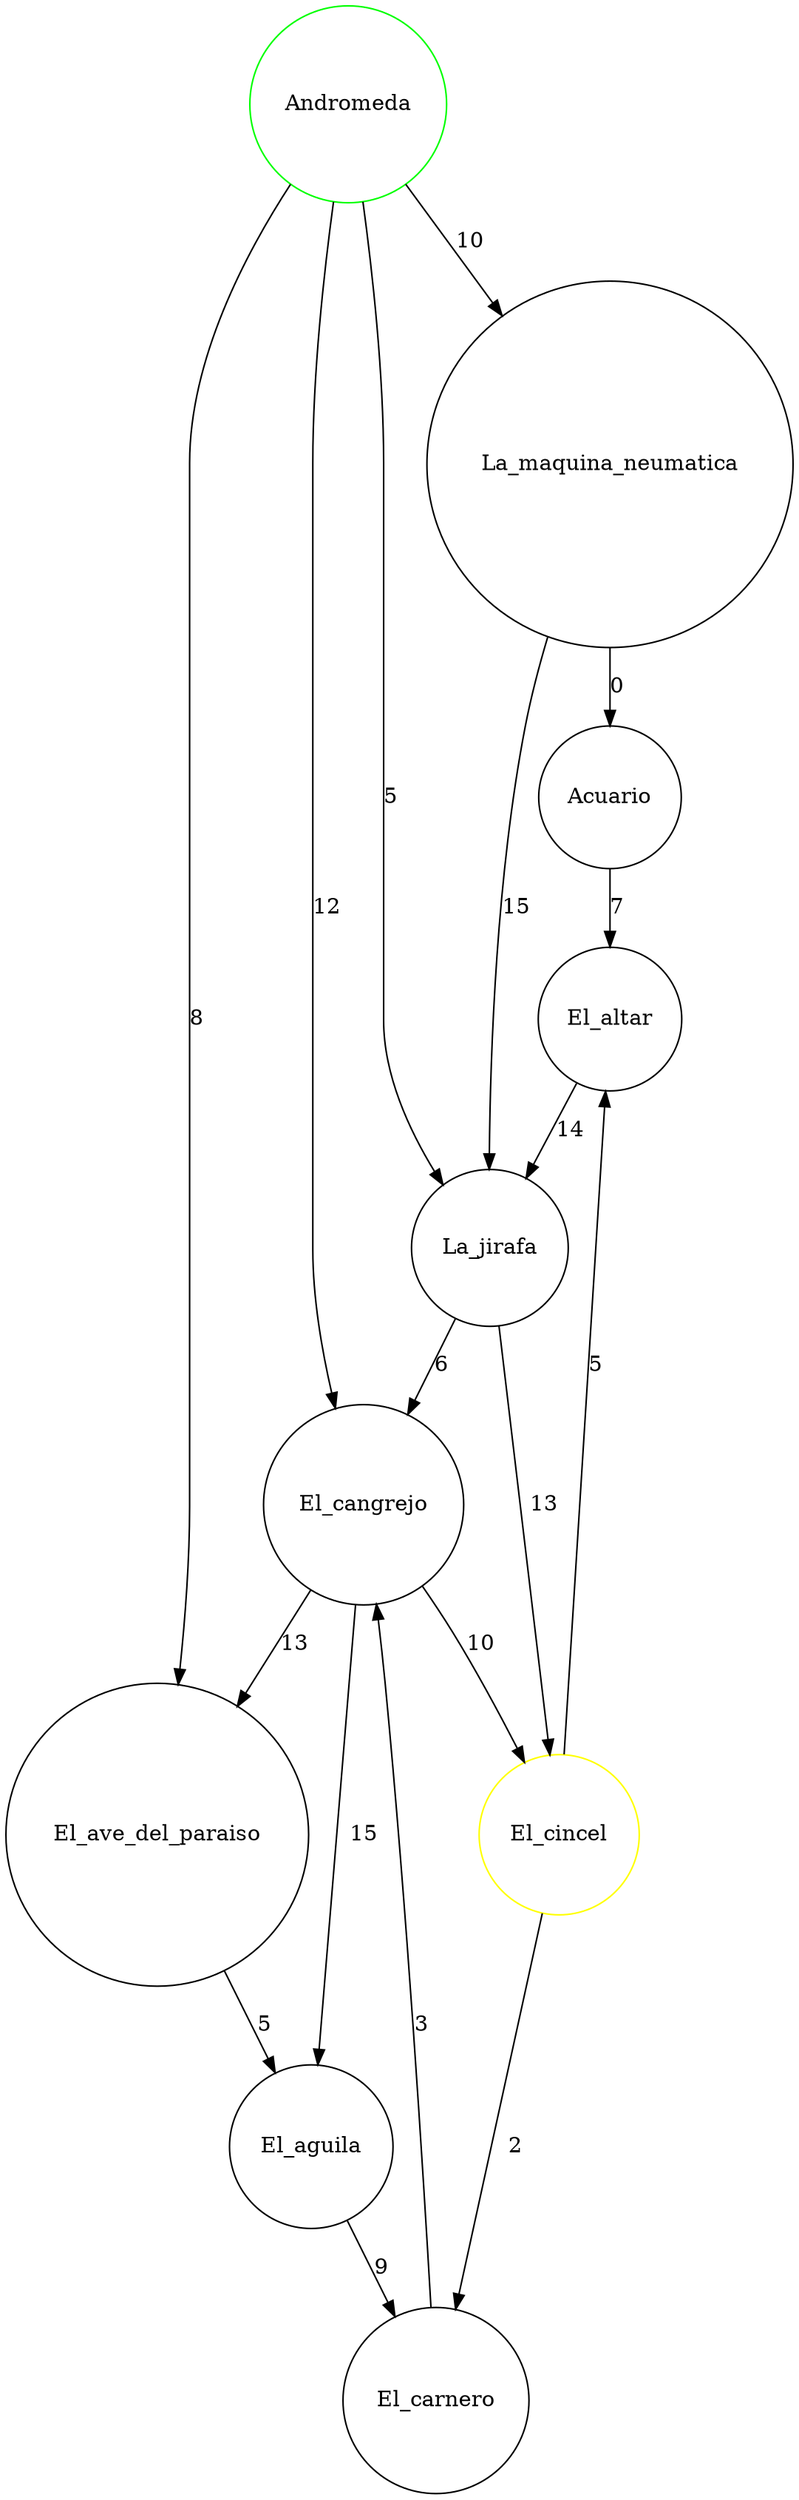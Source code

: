 digraph G{
graph [compound=true, labelloc="b"];
Andromeda[shape=circle, color=green]La_maquina_neumatica[shape=circle]El_ave_del_paraiso[shape=circle]Acuario[shape=circle]El_aguila[shape=circle]La_jirafa[shape=circle]El_cangrejo[shape=circle]El_altar[shape=circle]El_carnero[shape=circle]El_cincel[shape=circle, color=yellow]Andromeda->La_jirafa[label=5];Andromeda->La_maquina_neumatica[label=10];Andromeda->El_ave_del_paraiso[label=8];Andromeda->El_cangrejo[label=12];La_maquina_neumatica->La_jirafa[label=15];La_maquina_neumatica->Acuario[label=0];El_ave_del_paraiso->El_aguila[label=5];Acuario->El_altar[label=7];El_aguila->El_carnero[label=9];La_jirafa->El_cangrejo[label=6];La_jirafa->El_cincel[label=13];El_cangrejo->El_ave_del_paraiso[label=13];El_cangrejo->El_cincel[label=10];El_cangrejo->El_aguila[label=15];El_altar->La_jirafa[label=14];El_carnero->El_cangrejo[label=3];El_cincel->El_altar[label=5];El_cincel->El_carnero[label=2];}